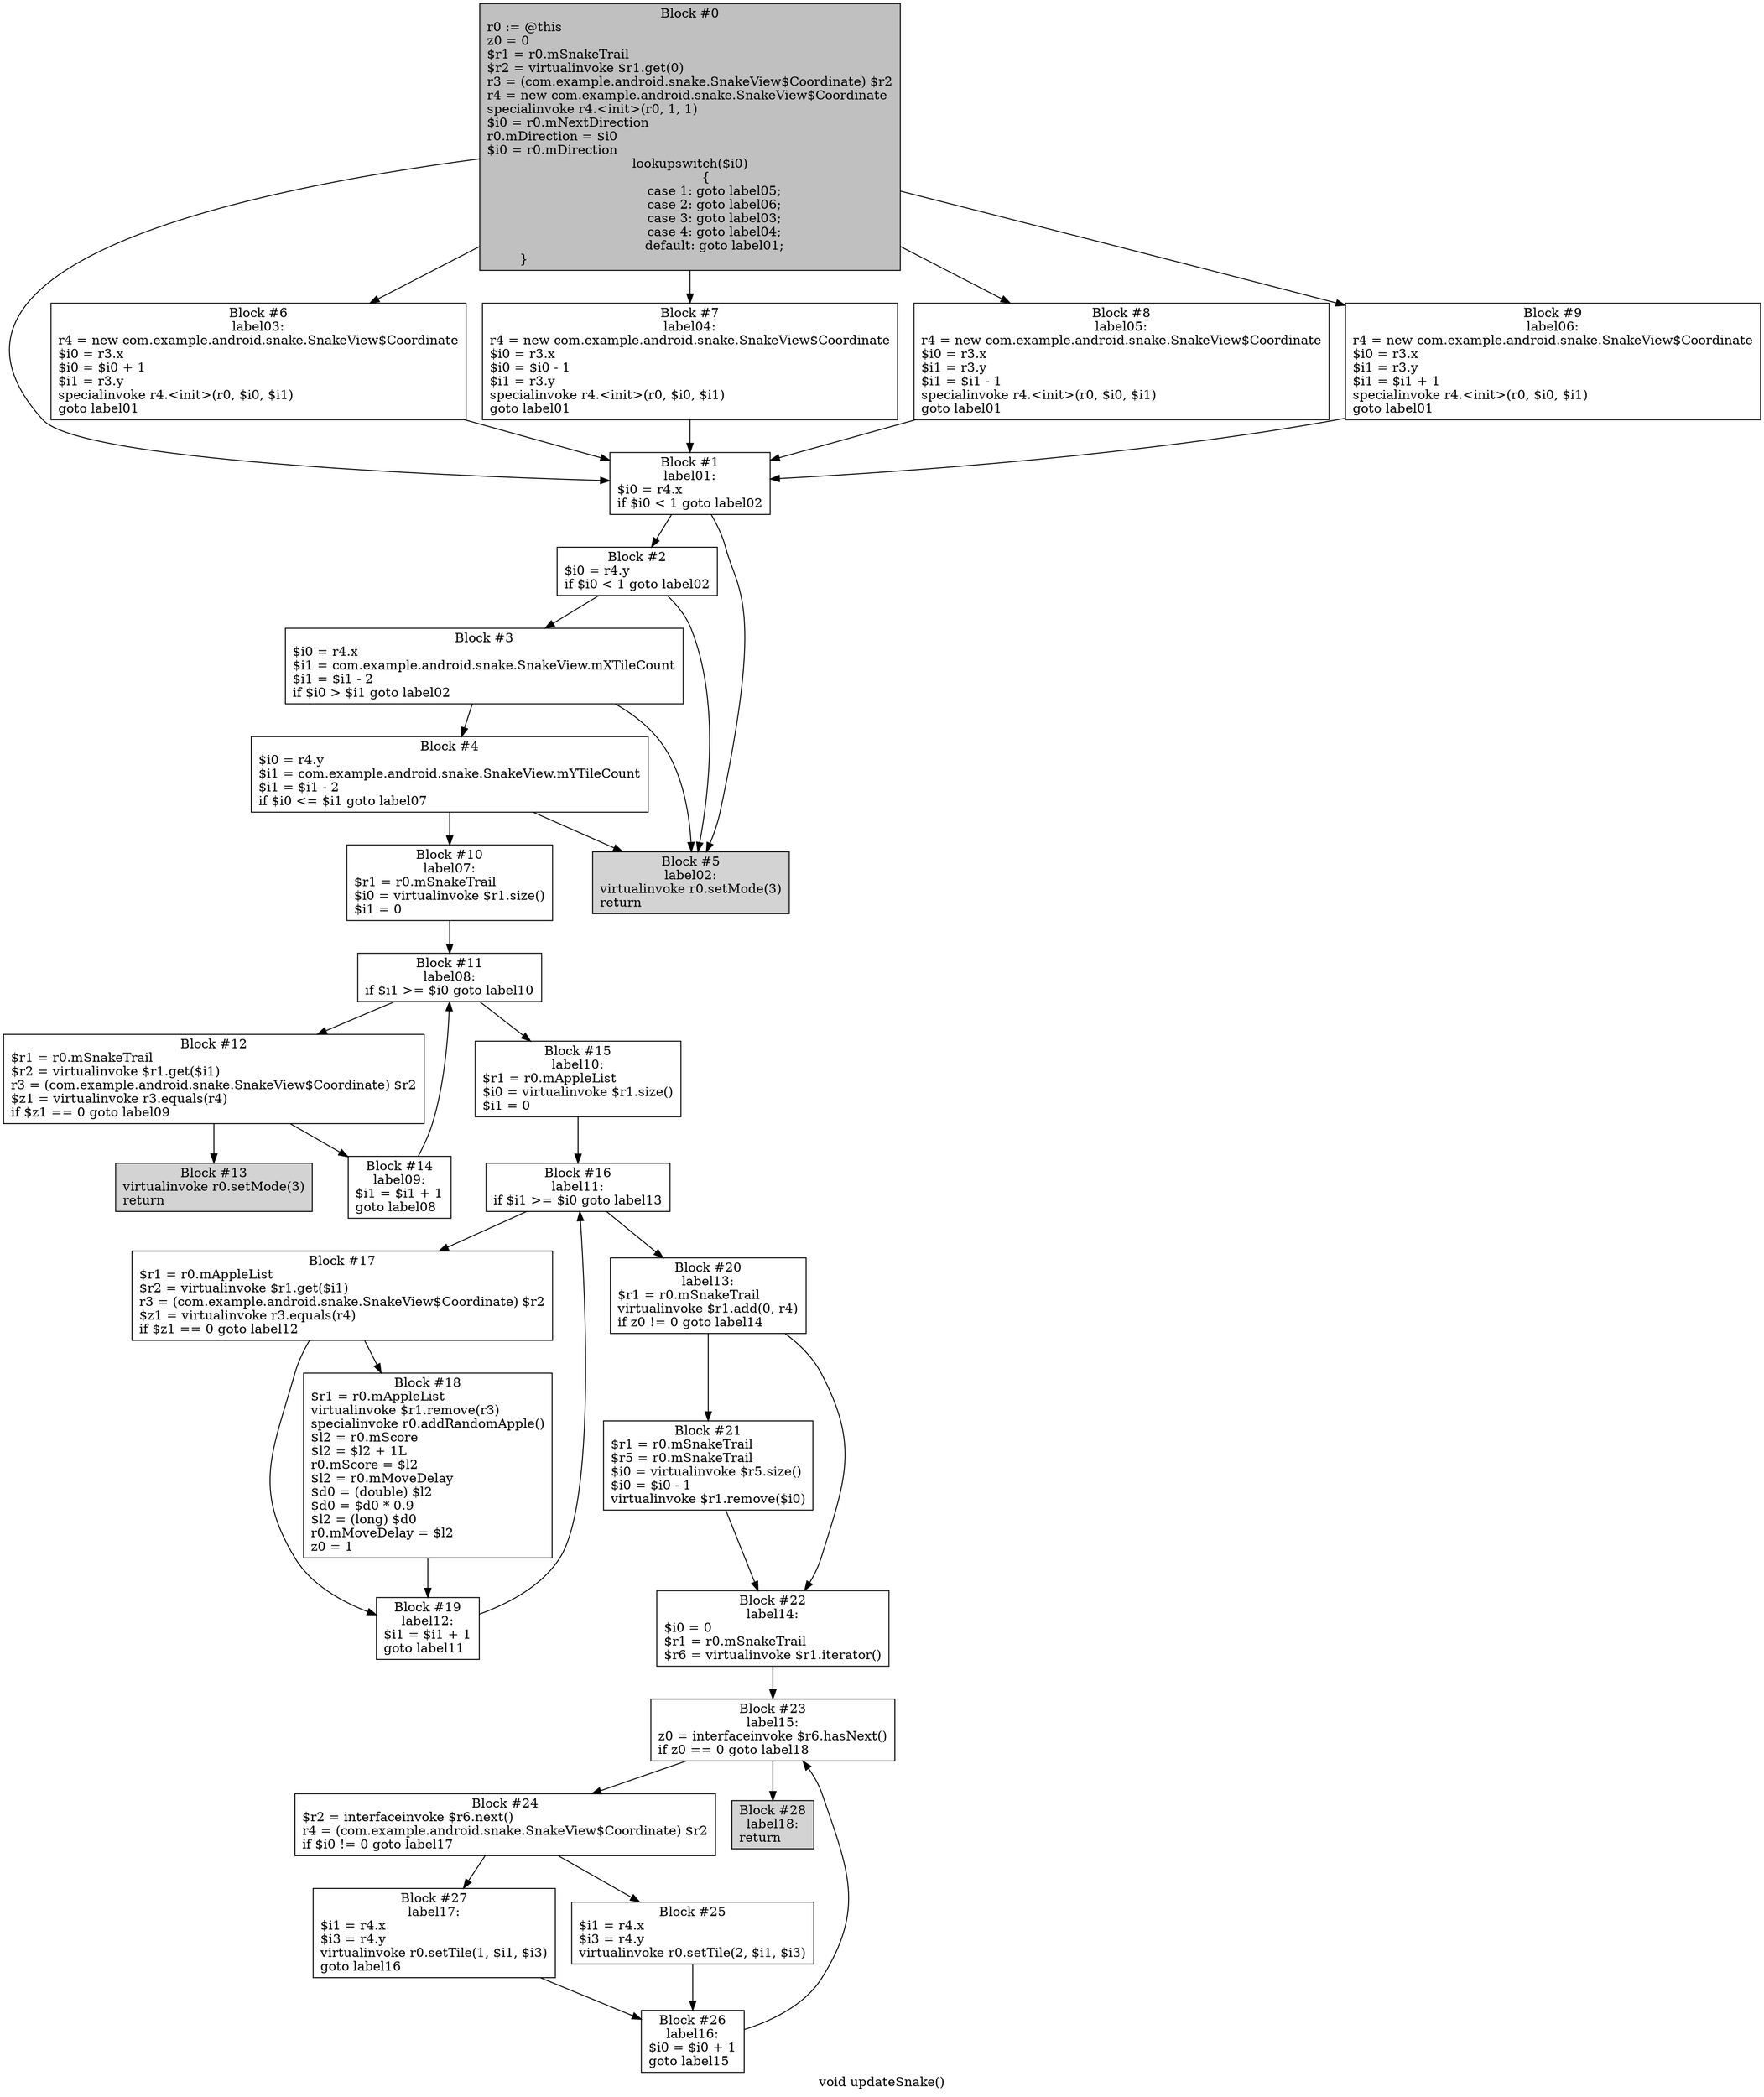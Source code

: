 digraph "void updateSnake()" {
    label = "void updateSnake()";
    node [shape = box];
    "0" [style = filled,fillcolor = gray,label = "Block #0\nr0 := @this\lz0 = 0\l$r1 = r0.mSnakeTrail\l$r2 = virtualinvoke $r1.get(0)\lr3 = (com.example.android.snake.SnakeView$Coordinate) $r2\lr4 = new com.example.android.snake.SnakeView$Coordinate\lspecialinvoke r4.<init>(r0, 1, 1)\l$i0 = r0.mNextDirection\lr0.mDirection = $i0\l$i0 = r0.mDirection\llookupswitch($i0)\n        {\n            case 1: goto label05;\n            case 2: goto label06;\n            case 3: goto label03;\n            case 4: goto label04;\n            default: goto label01;\n        }\l",];
    "1" [label = "Block #1\nlabel01:\n$i0 = r4.x\lif $i0 < 1 goto label02\l",];
    "0" -> "1";
    "6" [label = "Block #6\nlabel03:\nr4 = new com.example.android.snake.SnakeView$Coordinate\l$i0 = r3.x\l$i0 = $i0 + 1\l$i1 = r3.y\lspecialinvoke r4.<init>(r0, $i0, $i1)\lgoto label01\l",];
    "0" -> "6";
    "7" [label = "Block #7\nlabel04:\nr4 = new com.example.android.snake.SnakeView$Coordinate\l$i0 = r3.x\l$i0 = $i0 - 1\l$i1 = r3.y\lspecialinvoke r4.<init>(r0, $i0, $i1)\lgoto label01\l",];
    "0" -> "7";
    "8" [label = "Block #8\nlabel05:\nr4 = new com.example.android.snake.SnakeView$Coordinate\l$i0 = r3.x\l$i1 = r3.y\l$i1 = $i1 - 1\lspecialinvoke r4.<init>(r0, $i0, $i1)\lgoto label01\l",];
    "0" -> "8";
    "9" [label = "Block #9\nlabel06:\nr4 = new com.example.android.snake.SnakeView$Coordinate\l$i0 = r3.x\l$i1 = r3.y\l$i1 = $i1 + 1\lspecialinvoke r4.<init>(r0, $i0, $i1)\lgoto label01\l",];
    "0" -> "9";
    "2" [label = "Block #2\n$i0 = r4.y\lif $i0 < 1 goto label02\l",];
    "1" -> "2";
    "5" [style = filled,fillcolor = lightgray,label = "Block #5\nlabel02:\nvirtualinvoke r0.setMode(3)\lreturn\l",];
    "1" -> "5";
    "3" [label = "Block #3\n$i0 = r4.x\l$i1 = com.example.android.snake.SnakeView.mXTileCount\l$i1 = $i1 - 2\lif $i0 > $i1 goto label02\l",];
    "2" -> "3";
    "2" -> "5";
    "4" [label = "Block #4\n$i0 = r4.y\l$i1 = com.example.android.snake.SnakeView.mYTileCount\l$i1 = $i1 - 2\lif $i0 <= $i1 goto label07\l",];
    "3" -> "4";
    "3" -> "5";
    "4" -> "5";
    "10" [label = "Block #10\nlabel07:\n$r1 = r0.mSnakeTrail\l$i0 = virtualinvoke $r1.size()\l$i1 = 0\l",];
    "4" -> "10";
    "6" -> "1";
    "7" -> "1";
    "8" -> "1";
    "9" -> "1";
    "11" [label = "Block #11\nlabel08:\nif $i1 >= $i0 goto label10\l",];
    "10" -> "11";
    "12" [label = "Block #12\n$r1 = r0.mSnakeTrail\l$r2 = virtualinvoke $r1.get($i1)\lr3 = (com.example.android.snake.SnakeView$Coordinate) $r2\l$z1 = virtualinvoke r3.equals(r4)\lif $z1 == 0 goto label09\l",];
    "11" -> "12";
    "15" [label = "Block #15\nlabel10:\n$r1 = r0.mAppleList\l$i0 = virtualinvoke $r1.size()\l$i1 = 0\l",];
    "11" -> "15";
    "13" [style = filled,fillcolor = lightgray,label = "Block #13\nvirtualinvoke r0.setMode(3)\lreturn\l",];
    "12" -> "13";
    "14" [label = "Block #14\nlabel09:\n$i1 = $i1 + 1\lgoto label08\l",];
    "12" -> "14";
    "14" -> "11";
    "16" [label = "Block #16\nlabel11:\nif $i1 >= $i0 goto label13\l",];
    "15" -> "16";
    "17" [label = "Block #17\n$r1 = r0.mAppleList\l$r2 = virtualinvoke $r1.get($i1)\lr3 = (com.example.android.snake.SnakeView$Coordinate) $r2\l$z1 = virtualinvoke r3.equals(r4)\lif $z1 == 0 goto label12\l",];
    "16" -> "17";
    "20" [label = "Block #20\nlabel13:\n$r1 = r0.mSnakeTrail\lvirtualinvoke $r1.add(0, r4)\lif z0 != 0 goto label14\l",];
    "16" -> "20";
    "18" [label = "Block #18\n$r1 = r0.mAppleList\lvirtualinvoke $r1.remove(r3)\lspecialinvoke r0.addRandomApple()\l$l2 = r0.mScore\l$l2 = $l2 + 1L\lr0.mScore = $l2\l$l2 = r0.mMoveDelay\l$d0 = (double) $l2\l$d0 = $d0 * 0.9\l$l2 = (long) $d0\lr0.mMoveDelay = $l2\lz0 = 1\l",];
    "17" -> "18";
    "19" [label = "Block #19\nlabel12:\n$i1 = $i1 + 1\lgoto label11\l",];
    "17" -> "19";
    "18" -> "19";
    "19" -> "16";
    "21" [label = "Block #21\n$r1 = r0.mSnakeTrail\l$r5 = r0.mSnakeTrail\l$i0 = virtualinvoke $r5.size()\l$i0 = $i0 - 1\lvirtualinvoke $r1.remove($i0)\l",];
    "20" -> "21";
    "22" [label = "Block #22\nlabel14:\n$i0 = 0\l$r1 = r0.mSnakeTrail\l$r6 = virtualinvoke $r1.iterator()\l",];
    "20" -> "22";
    "21" -> "22";
    "23" [label = "Block #23\nlabel15:\nz0 = interfaceinvoke $r6.hasNext()\lif z0 == 0 goto label18\l",];
    "22" -> "23";
    "24" [label = "Block #24\n$r2 = interfaceinvoke $r6.next()\lr4 = (com.example.android.snake.SnakeView$Coordinate) $r2\lif $i0 != 0 goto label17\l",];
    "23" -> "24";
    "28" [style = filled,fillcolor = lightgray,label = "Block #28\nlabel18:\nreturn\l",];
    "23" -> "28";
    "25" [label = "Block #25\n$i1 = r4.x\l$i3 = r4.y\lvirtualinvoke r0.setTile(2, $i1, $i3)\l",];
    "24" -> "25";
    "27" [label = "Block #27\nlabel17:\n$i1 = r4.x\l$i3 = r4.y\lvirtualinvoke r0.setTile(1, $i1, $i3)\lgoto label16\l",];
    "24" -> "27";
    "26" [label = "Block #26\nlabel16:\n$i0 = $i0 + 1\lgoto label15\l",];
    "25" -> "26";
    "26" -> "23";
    "27" -> "26";
}
